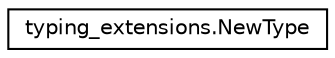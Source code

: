 digraph "Graphical Class Hierarchy"
{
 // LATEX_PDF_SIZE
  edge [fontname="Helvetica",fontsize="10",labelfontname="Helvetica",labelfontsize="10"];
  node [fontname="Helvetica",fontsize="10",shape=record];
  rankdir="LR";
  Node0 [label="typing_extensions.NewType",height=0.2,width=0.4,color="black", fillcolor="white", style="filled",URL="$classtyping__extensions_1_1NewType.html",tooltip=" "];
}

